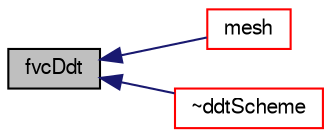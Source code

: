 digraph "fvcDdt"
{
  bgcolor="transparent";
  edge [fontname="FreeSans",fontsize="10",labelfontname="FreeSans",labelfontsize="10"];
  node [fontname="FreeSans",fontsize="10",shape=record];
  rankdir="LR";
  Node2175 [label="fvcDdt",height=0.2,width=0.4,color="black", fillcolor="grey75", style="filled", fontcolor="black"];
  Node2175 -> Node2176 [dir="back",color="midnightblue",fontsize="10",style="solid",fontname="FreeSans"];
  Node2176 [label="mesh",height=0.2,width=0.4,color="red",URL="$a22486.html#a470f06cfb9b6ee887cd85d63de275607",tooltip="Return mesh reference. "];
  Node2175 -> Node2200 [dir="back",color="midnightblue",fontsize="10",style="solid",fontname="FreeSans"];
  Node2200 [label="~ddtScheme",height=0.2,width=0.4,color="red",URL="$a22486.html#a185aa164e6280cdf213c0bcdad8e3b68",tooltip="Destructor. "];
}
